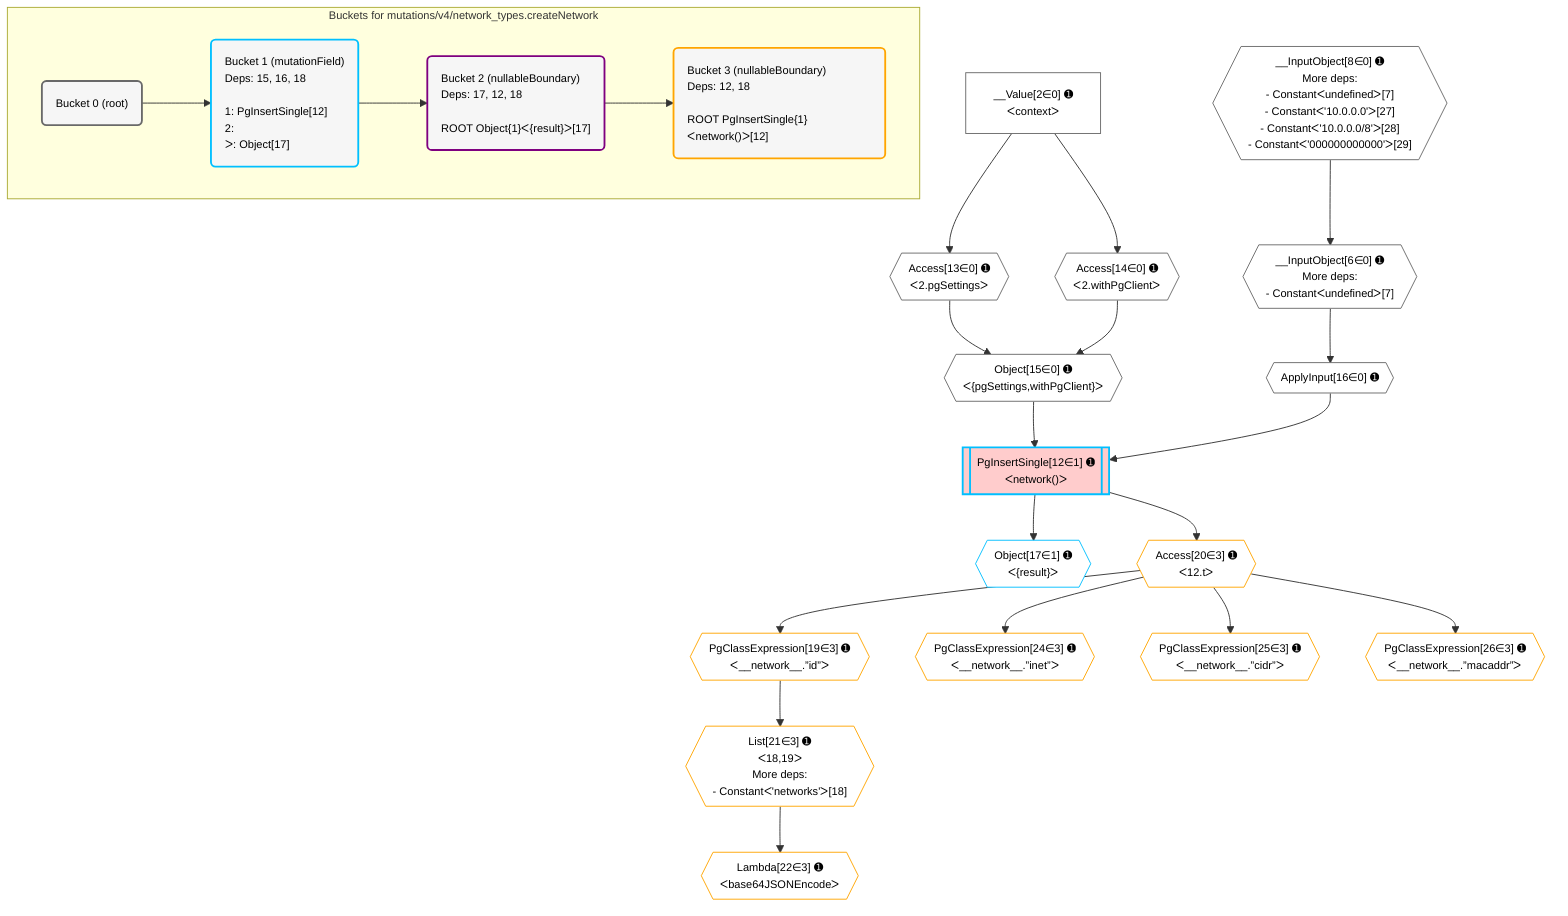 %%{init: {'themeVariables': { 'fontSize': '12px'}}}%%
graph TD
    classDef path fill:#eee,stroke:#000,color:#000
    classDef plan fill:#fff,stroke-width:1px,color:#000
    classDef itemplan fill:#fff,stroke-width:2px,color:#000
    classDef unbatchedplan fill:#dff,stroke-width:1px,color:#000
    classDef sideeffectplan fill:#fcc,stroke-width:2px,color:#000
    classDef bucket fill:#f6f6f6,color:#000,stroke-width:2px,text-align:left

    subgraph "Buckets for mutations/v4/network_types.createNetwork"
    Bucket0("Bucket 0 (root)"):::bucket
    Bucket1("Bucket 1 (mutationField)<br />Deps: 15, 16, 18<br /><br />1: PgInsertSingle[12]<br />2: <br />ᐳ: Object[17]"):::bucket
    Bucket2("Bucket 2 (nullableBoundary)<br />Deps: 17, 12, 18<br /><br />ROOT Object{1}ᐸ{result}ᐳ[17]"):::bucket
    Bucket3("Bucket 3 (nullableBoundary)<br />Deps: 12, 18<br /><br />ROOT PgInsertSingle{1}ᐸnetwork()ᐳ[12]"):::bucket
    end
    Bucket0 --> Bucket1
    Bucket1 --> Bucket2
    Bucket2 --> Bucket3

    %% plan dependencies
    __InputObject8{{"__InputObject[8∈0] ➊<br />More deps:<br />- Constantᐸundefinedᐳ[7]<br />- Constantᐸ'10.0.0.0'ᐳ[27]<br />- Constantᐸ'10.0.0.0/8'ᐳ[28]<br />- Constantᐸ'000000000000'ᐳ[29]"}}:::plan
    __InputObject6{{"__InputObject[6∈0] ➊<br />More deps:<br />- Constantᐸundefinedᐳ[7]"}}:::plan
    __InputObject8 --> __InputObject6
    Object15{{"Object[15∈0] ➊<br />ᐸ{pgSettings,withPgClient}ᐳ"}}:::plan
    Access13{{"Access[13∈0] ➊<br />ᐸ2.pgSettingsᐳ"}}:::plan
    Access14{{"Access[14∈0] ➊<br />ᐸ2.withPgClientᐳ"}}:::plan
    Access13 & Access14 --> Object15
    __Value2["__Value[2∈0] ➊<br />ᐸcontextᐳ"]:::plan
    __Value2 --> Access13
    __Value2 --> Access14
    ApplyInput16{{"ApplyInput[16∈0] ➊"}}:::plan
    __InputObject6 --> ApplyInput16
    PgInsertSingle12[["PgInsertSingle[12∈1] ➊<br />ᐸnetwork()ᐳ"]]:::sideeffectplan
    Object15 & ApplyInput16 --> PgInsertSingle12
    Object17{{"Object[17∈1] ➊<br />ᐸ{result}ᐳ"}}:::plan
    PgInsertSingle12 --> Object17
    List21{{"List[21∈3] ➊<br />ᐸ18,19ᐳ<br />More deps:<br />- Constantᐸ'networks'ᐳ[18]"}}:::plan
    PgClassExpression19{{"PgClassExpression[19∈3] ➊<br />ᐸ__network__.”id”ᐳ"}}:::plan
    PgClassExpression19 --> List21
    Access20{{"Access[20∈3] ➊<br />ᐸ12.tᐳ"}}:::plan
    Access20 --> PgClassExpression19
    PgInsertSingle12 --> Access20
    Lambda22{{"Lambda[22∈3] ➊<br />ᐸbase64JSONEncodeᐳ"}}:::plan
    List21 --> Lambda22
    PgClassExpression24{{"PgClassExpression[24∈3] ➊<br />ᐸ__network__.”inet”ᐳ"}}:::plan
    Access20 --> PgClassExpression24
    PgClassExpression25{{"PgClassExpression[25∈3] ➊<br />ᐸ__network__.”cidr”ᐳ"}}:::plan
    Access20 --> PgClassExpression25
    PgClassExpression26{{"PgClassExpression[26∈3] ➊<br />ᐸ__network__.”macaddr”ᐳ"}}:::plan
    Access20 --> PgClassExpression26

    %% define steps
    classDef bucket0 stroke:#696969
    class Bucket0,__Value2,__InputObject6,__InputObject8,Access13,Access14,Object15,ApplyInput16 bucket0
    classDef bucket1 stroke:#00bfff
    class Bucket1,PgInsertSingle12,Object17 bucket1
    classDef bucket2 stroke:#7f007f
    class Bucket2 bucket2
    classDef bucket3 stroke:#ffa500
    class Bucket3,PgClassExpression19,Access20,List21,Lambda22,PgClassExpression24,PgClassExpression25,PgClassExpression26 bucket3